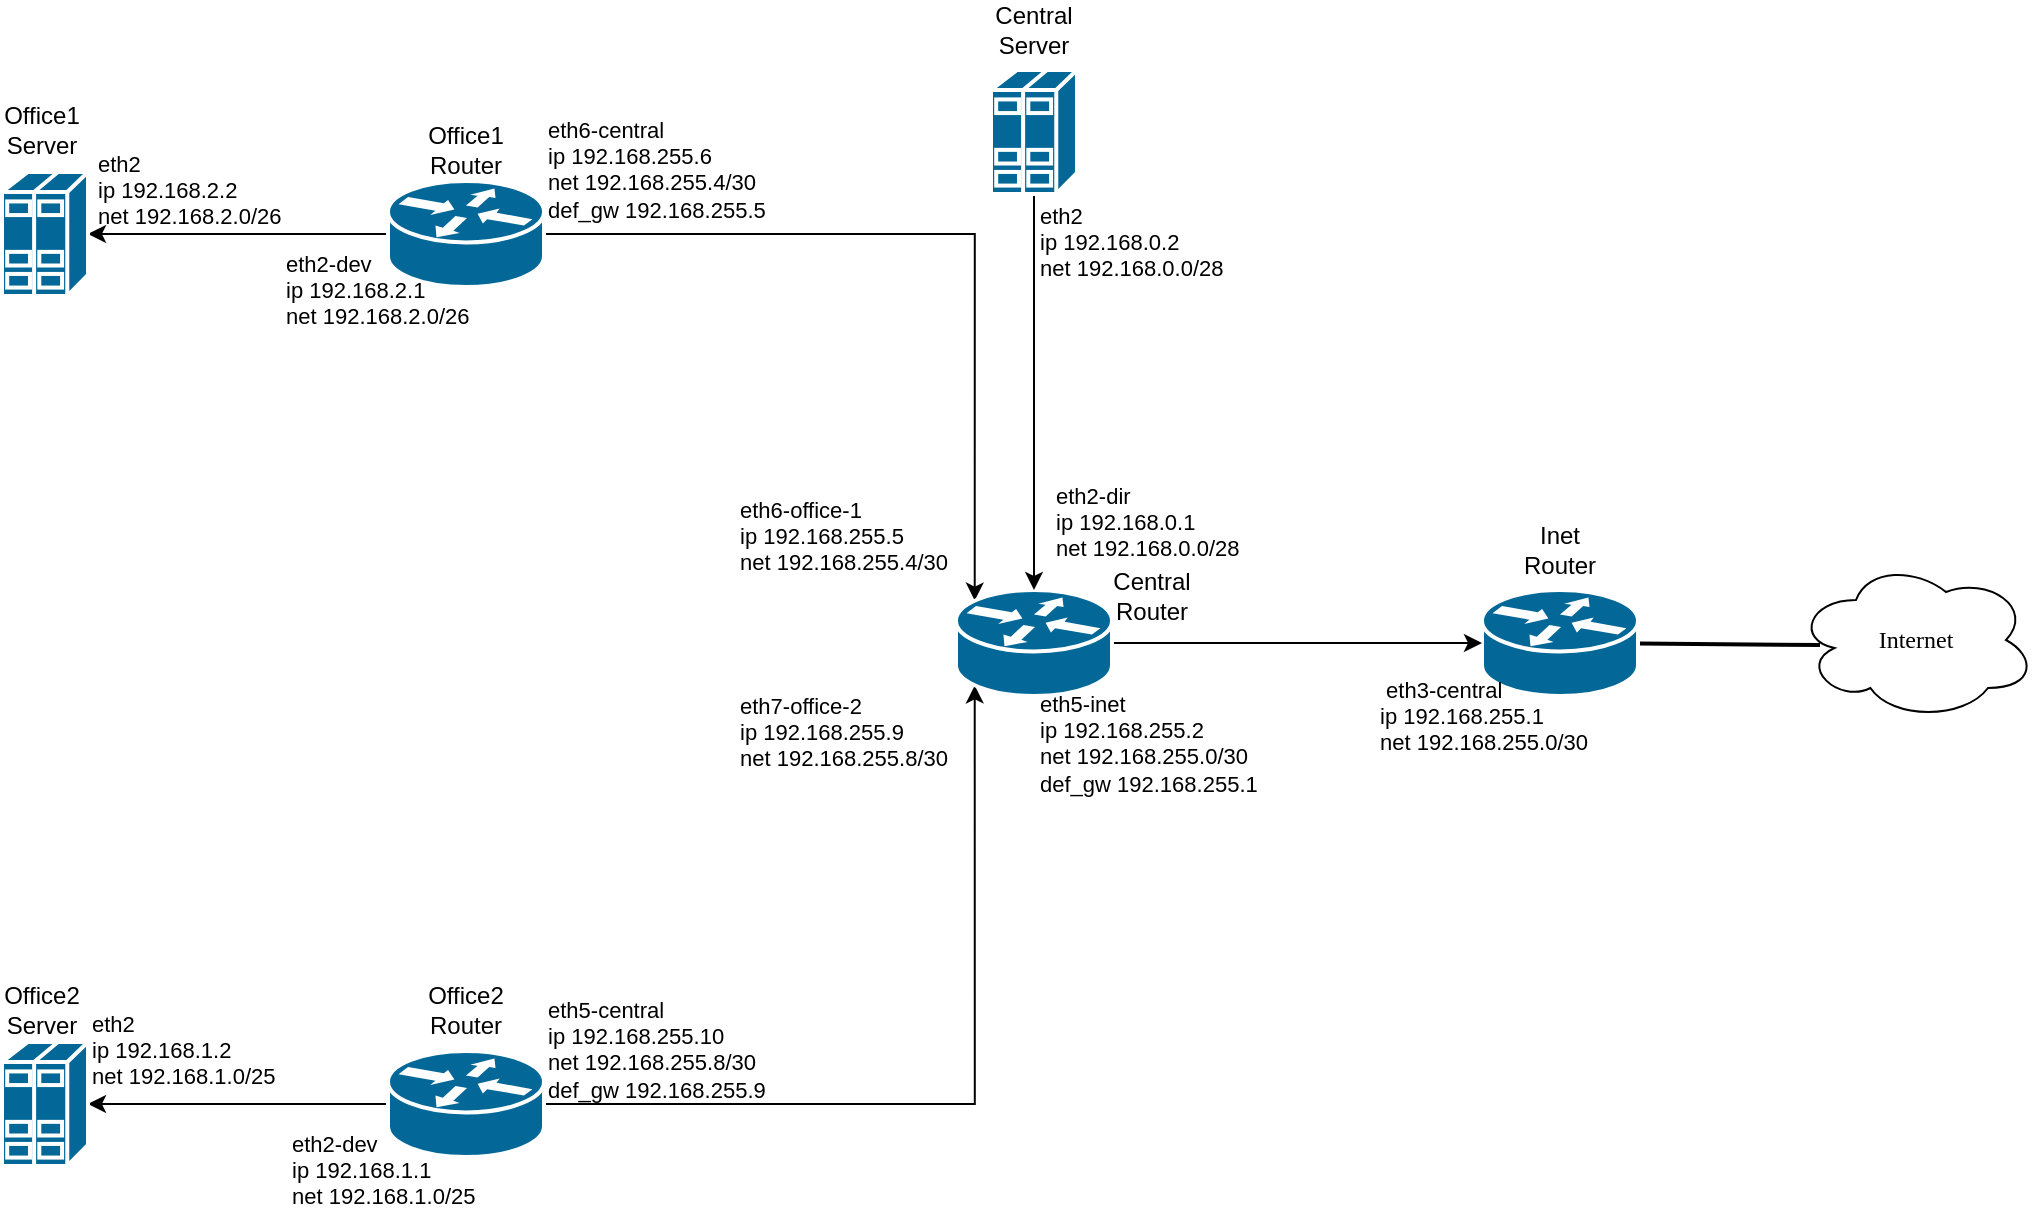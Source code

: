 <mxfile version="12.8.2" type="github"><diagram name="Page-1" id="c37626ed-c26b-45fb-9056-f9ebc6bb27b6"><mxGraphModel dx="16" dy="714" grid="1" gridSize="10" guides="1" tooltips="1" connect="1" arrows="1" fold="1" page="1" pageScale="1" pageWidth="1169" pageHeight="827" background="#ffffff" math="0" shadow="0"><root><mxCell id="0"/><mxCell id="1" parent="0"/><mxCell id="1c7a67bf8fd3230f-15" value="Internet" style="ellipse;shape=cloud;whiteSpace=wrap;html=1;rounded=0;shadow=0;comic=0;strokeWidth=1;fontFamily=Verdana;fontSize=12;" parent="1" vertex="1"><mxGeometry x="2127" y="375" width="120" height="80" as="geometry"/></mxCell><mxCell id="lrgR82ZIudtwPSwjuwNB-18" style="edgeStyle=orthogonalEdgeStyle;rounded=0;orthogonalLoop=1;jettySize=auto;html=1;exitX=0;exitY=0.5;exitDx=0;exitDy=0;exitPerimeter=0;entryX=1;entryY=0.5;entryDx=0;entryDy=0;entryPerimeter=0;" parent="1" source="1c7a67bf8fd3230f-46" target="lrgR82ZIudtwPSwjuwNB-8" edge="1"><mxGeometry relative="1" as="geometry"/></mxCell><mxCell id="lrgR82ZIudtwPSwjuwNB-21" style="edgeStyle=orthogonalEdgeStyle;rounded=0;orthogonalLoop=1;jettySize=auto;html=1;exitX=1;exitY=0.5;exitDx=0;exitDy=0;exitPerimeter=0;entryX=0.12;entryY=0.9;entryDx=0;entryDy=0;entryPerimeter=0;" parent="1" source="1c7a67bf8fd3230f-46" target="lrgR82ZIudtwPSwjuwNB-1" edge="1"><mxGeometry relative="1" as="geometry"/></mxCell><mxCell id="1c7a67bf8fd3230f-46" value="" style="shape=mxgraph.cisco.routers.router;html=1;dashed=0;fillColor=#036897;strokeColor=#ffffff;strokeWidth=2;verticalLabelPosition=bottom;verticalAlign=top;rounded=0;shadow=0;comic=0;fontFamily=Verdana;fontSize=12;" parent="1" vertex="1"><mxGeometry x="1423" y="620.5" width="78" height="53" as="geometry"/></mxCell><mxCell id="lrgR82ZIudtwPSwjuwNB-17" style="edgeStyle=orthogonalEdgeStyle;rounded=0;orthogonalLoop=1;jettySize=auto;html=1;exitX=0;exitY=0.5;exitDx=0;exitDy=0;exitPerimeter=0;entryX=1;entryY=0.5;entryDx=0;entryDy=0;entryPerimeter=0;" parent="1" source="1c7a67bf8fd3230f-47" target="lrgR82ZIudtwPSwjuwNB-7" edge="1"><mxGeometry relative="1" as="geometry"/></mxCell><mxCell id="lrgR82ZIudtwPSwjuwNB-20" style="edgeStyle=orthogonalEdgeStyle;rounded=0;orthogonalLoop=1;jettySize=auto;html=1;exitX=1;exitY=0.5;exitDx=0;exitDy=0;exitPerimeter=0;entryX=0.12;entryY=0.1;entryDx=0;entryDy=0;entryPerimeter=0;" parent="1" source="1c7a67bf8fd3230f-47" target="lrgR82ZIudtwPSwjuwNB-1" edge="1"><mxGeometry relative="1" as="geometry"/></mxCell><mxCell id="1c7a67bf8fd3230f-47" value="" style="shape=mxgraph.cisco.routers.router;html=1;dashed=0;fillColor=#036897;strokeColor=#ffffff;strokeWidth=2;verticalLabelPosition=bottom;verticalAlign=top;rounded=0;shadow=0;comic=0;fontFamily=Verdana;fontSize=12;" parent="1" vertex="1"><mxGeometry x="1423" y="185.5" width="78" height="53" as="geometry"/></mxCell><mxCell id="1c7a67bf8fd3230f-52" style="edgeStyle=none;html=1;labelBackgroundColor=none;startFill=0;endArrow=none;endFill=0;strokeWidth=2;fontFamily=Verdana;fontSize=12;entryX=0.1;entryY=0.531;entryDx=0;entryDy=0;entryPerimeter=0;" parent="1" source="1c7a67bf8fd3230f-48" target="1c7a67bf8fd3230f-15" edge="1"><mxGeometry relative="1" as="geometry"><mxPoint x="2000.004" y="415.958" as="targetPoint"/></mxGeometry></mxCell><mxCell id="1c7a67bf8fd3230f-48" value="" style="shape=mxgraph.cisco.routers.router;html=1;dashed=0;fillColor=#036897;strokeColor=#ffffff;strokeWidth=2;verticalLabelPosition=bottom;verticalAlign=top;rounded=0;shadow=0;comic=0;fontFamily=Verdana;fontSize=12;" parent="1" vertex="1"><mxGeometry x="1970" y="390" width="78" height="53" as="geometry"/></mxCell><mxCell id="lrgR82ZIudtwPSwjuwNB-22" style="edgeStyle=orthogonalEdgeStyle;rounded=0;orthogonalLoop=1;jettySize=auto;html=1;exitX=1;exitY=0.5;exitDx=0;exitDy=0;exitPerimeter=0;entryX=0;entryY=0.5;entryDx=0;entryDy=0;entryPerimeter=0;" parent="1" source="lrgR82ZIudtwPSwjuwNB-1" target="1c7a67bf8fd3230f-48" edge="1"><mxGeometry relative="1" as="geometry"/></mxCell><mxCell id="lrgR82ZIudtwPSwjuwNB-1" value="" style="shape=mxgraph.cisco.routers.router;html=1;dashed=0;fillColor=#036897;strokeColor=#ffffff;strokeWidth=2;verticalLabelPosition=bottom;verticalAlign=top;rounded=0;shadow=0;comic=0;fontFamily=Verdana;fontSize=12;" parent="1" vertex="1"><mxGeometry x="1707" y="390" width="78" height="53" as="geometry"/></mxCell><mxCell id="lrgR82ZIudtwPSwjuwNB-19" style="edgeStyle=orthogonalEdgeStyle;rounded=0;orthogonalLoop=1;jettySize=auto;html=1;exitX=0.5;exitY=1;exitDx=0;exitDy=0;exitPerimeter=0;entryX=0.5;entryY=0;entryDx=0;entryDy=0;entryPerimeter=0;" parent="1" source="lrgR82ZIudtwPSwjuwNB-6" target="lrgR82ZIudtwPSwjuwNB-1" edge="1"><mxGeometry relative="1" as="geometry"/></mxCell><mxCell id="lrgR82ZIudtwPSwjuwNB-6" value="" style="shape=mxgraph.cisco.servers.standard_host;html=1;pointerEvents=1;dashed=0;fillColor=#036897;strokeColor=#ffffff;strokeWidth=2;verticalLabelPosition=bottom;verticalAlign=top;align=center;outlineConnect=0;" parent="1" vertex="1"><mxGeometry x="1724.5" y="130" width="43" height="62" as="geometry"/></mxCell><mxCell id="lrgR82ZIudtwPSwjuwNB-7" value="" style="shape=mxgraph.cisco.servers.standard_host;html=1;pointerEvents=1;dashed=0;fillColor=#036897;strokeColor=#ffffff;strokeWidth=2;verticalLabelPosition=bottom;verticalAlign=top;align=center;outlineConnect=0;" parent="1" vertex="1"><mxGeometry x="1230" y="181" width="43" height="62" as="geometry"/></mxCell><mxCell id="lrgR82ZIudtwPSwjuwNB-8" value="" style="shape=mxgraph.cisco.servers.standard_host;html=1;pointerEvents=1;dashed=0;fillColor=#036897;strokeColor=#ffffff;strokeWidth=2;verticalLabelPosition=bottom;verticalAlign=top;align=center;outlineConnect=0;" parent="1" vertex="1"><mxGeometry x="1230" y="616" width="43" height="62" as="geometry"/></mxCell><mxCell id="lrgR82ZIudtwPSwjuwNB-23" value="Office1 Router" style="text;html=1;strokeColor=none;fillColor=none;align=center;verticalAlign=middle;whiteSpace=wrap;rounded=0;" parent="1" vertex="1"><mxGeometry x="1442" y="160" width="40" height="20" as="geometry"/></mxCell><mxCell id="lrgR82ZIudtwPSwjuwNB-24" value="Office2&lt;br&gt;Router" style="text;html=1;strokeColor=none;fillColor=none;align=center;verticalAlign=middle;whiteSpace=wrap;rounded=0;" parent="1" vertex="1"><mxGeometry x="1442" y="590" width="40" height="20" as="geometry"/></mxCell><mxCell id="lrgR82ZIudtwPSwjuwNB-25" value="Central&lt;br&gt;Router" style="text;html=1;strokeColor=none;fillColor=none;align=center;verticalAlign=middle;whiteSpace=wrap;rounded=0;" parent="1" vertex="1"><mxGeometry x="1785" y="383" width="40" height="20" as="geometry"/></mxCell><mxCell id="lrgR82ZIudtwPSwjuwNB-28" value="Office1&lt;br&gt;Server" style="text;html=1;strokeColor=none;fillColor=none;align=center;verticalAlign=middle;whiteSpace=wrap;rounded=0;" parent="1" vertex="1"><mxGeometry x="1230" y="150" width="40" height="20" as="geometry"/></mxCell><mxCell id="lrgR82ZIudtwPSwjuwNB-29" value="Office2&lt;br&gt;Server" style="text;html=1;strokeColor=none;fillColor=none;align=center;verticalAlign=middle;whiteSpace=wrap;rounded=0;" parent="1" vertex="1"><mxGeometry x="1230" y="590" width="40" height="20" as="geometry"/></mxCell><mxCell id="lrgR82ZIudtwPSwjuwNB-30" value="Central&lt;br&gt;Server" style="text;html=1;strokeColor=none;fillColor=none;align=center;verticalAlign=middle;whiteSpace=wrap;rounded=0;" parent="1" vertex="1"><mxGeometry x="1726" y="100" width="40" height="20" as="geometry"/></mxCell><mxCell id="lrgR82ZIudtwPSwjuwNB-31" value="Inet Router" style="text;html=1;strokeColor=none;fillColor=none;align=center;verticalAlign=middle;whiteSpace=wrap;rounded=0;" parent="1" vertex="1"><mxGeometry x="1989" y="360" width="40" height="20" as="geometry"/></mxCell><mxCell id="BSUybrdeuBqUw4PEqa42-3" value="&lt;div style=&quot;font-size: 11px&quot;&gt;&lt;font style=&quot;font-size: 11px&quot;&gt;eth6-office-1&lt;/font&gt;&lt;/div&gt;&lt;div style=&quot;font-size: 11px&quot;&gt;&lt;font style=&quot;font-size: 11px&quot;&gt;ip 192.168.255.5&lt;/font&gt;&lt;/div&gt;&lt;div style=&quot;font-size: 11px&quot;&gt;&lt;font style=&quot;font-size: 11px&quot;&gt;net 192.168.255.4/30&lt;/font&gt;&lt;/div&gt;" style="text;html=1;strokeColor=none;fillColor=none;align=left;verticalAlign=middle;whiteSpace=wrap;rounded=0;" vertex="1" parent="1"><mxGeometry x="1597" y="343" width="110" height="40" as="geometry"/></mxCell><mxCell id="BSUybrdeuBqUw4PEqa42-7" value="&lt;div style=&quot;font-size: 11px&quot;&gt;&lt;font style=&quot;font-size: 11px&quot;&gt;eth2-dir&lt;/font&gt;&lt;/div&gt;&lt;div style=&quot;font-size: 11px&quot;&gt;&lt;font style=&quot;font-size: 11px&quot;&gt;ip 192.168.0.1&lt;/font&gt;&lt;/div&gt;&lt;div style=&quot;font-size: 11px&quot;&gt;&lt;font style=&quot;font-size: 11px&quot;&gt;net 192.168.0.0/28&lt;/font&gt;&lt;/div&gt;" style="text;html=1;strokeColor=none;fillColor=none;align=left;verticalAlign=middle;whiteSpace=wrap;rounded=0;" vertex="1" parent="1"><mxGeometry x="1755" y="335.5" width="100" height="40" as="geometry"/></mxCell><mxCell id="BSUybrdeuBqUw4PEqa42-8" value="&lt;div style=&quot;font-size: 11px&quot;&gt;&lt;font style=&quot;font-size: 11px&quot;&gt;eth7-office-2&lt;/font&gt;&lt;/div&gt;&lt;div style=&quot;font-size: 11px&quot;&gt;&lt;font style=&quot;font-size: 11px&quot;&gt;ip 192.168.255.9&lt;/font&gt;&lt;/div&gt;&lt;div style=&quot;font-size: 11px&quot;&gt;&lt;font style=&quot;font-size: 11px&quot;&gt;net 192.168.255.8/30&lt;/font&gt;&lt;/div&gt;" style="text;html=1;strokeColor=none;fillColor=none;align=left;verticalAlign=middle;whiteSpace=wrap;rounded=0;" vertex="1" parent="1"><mxGeometry x="1597" y="443" width="112" height="35" as="geometry"/></mxCell><mxCell id="BSUybrdeuBqUw4PEqa42-9" value="&lt;div style=&quot;font-size: 11px&quot;&gt;&lt;font style=&quot;font-size: 11px&quot;&gt;&amp;nbsp;eth3-central&lt;/font&gt;&lt;/div&gt;&lt;div style=&quot;font-size: 11px&quot;&gt;&lt;font style=&quot;font-size: 11px&quot;&gt;ip 192.168.255.1&lt;/font&gt;&lt;/div&gt;&lt;div style=&quot;font-size: 11px&quot;&gt;&lt;font style=&quot;font-size: 11px&quot;&gt;net 192.168.255.0/30&lt;/font&gt;&lt;/div&gt;" style="text;html=1;strokeColor=none;fillColor=none;align=left;verticalAlign=middle;whiteSpace=wrap;rounded=0;" vertex="1" parent="1"><mxGeometry x="1917" y="430" width="112" height="46.5" as="geometry"/></mxCell><mxCell id="BSUybrdeuBqUw4PEqa42-10" value="&lt;div style=&quot;font-size: 11px&quot;&gt;&lt;font style=&quot;font-size: 11px&quot;&gt;eth5-inet&lt;/font&gt;&lt;/div&gt;&lt;div style=&quot;font-size: 11px&quot;&gt;&lt;font style=&quot;font-size: 11px&quot;&gt;ip 192.168.255.2&lt;/font&gt;&lt;/div&gt;&lt;div style=&quot;font-size: 11px&quot;&gt;&lt;font style=&quot;font-size: 11px&quot;&gt;net 192.168.255.0/30&lt;/font&gt;&lt;/div&gt;&lt;div&gt;&lt;font&gt;&lt;span style=&quot;font-size: 11px&quot;&gt;def_gw 192.168.255.1&lt;/span&gt;&lt;br&gt;&lt;/font&gt;&lt;/div&gt;" style="text;html=1;strokeColor=none;fillColor=none;align=left;verticalAlign=middle;whiteSpace=wrap;rounded=0;" vertex="1" parent="1"><mxGeometry x="1747" y="443" width="120" height="47" as="geometry"/></mxCell><mxCell id="BSUybrdeuBqUw4PEqa42-11" style="edgeStyle=orthogonalEdgeStyle;rounded=0;orthogonalLoop=1;jettySize=auto;html=1;exitX=0.5;exitY=1;exitDx=0;exitDy=0;" edge="1" parent="1" source="lrgR82ZIudtwPSwjuwNB-25" target="lrgR82ZIudtwPSwjuwNB-25"><mxGeometry relative="1" as="geometry"/></mxCell><mxCell id="BSUybrdeuBqUw4PEqa42-15" value="&lt;div style=&quot;font-size: 11px&quot;&gt;&lt;font style=&quot;font-size: 11px&quot;&gt;eth2&lt;/font&gt;&lt;/div&gt;&lt;div style=&quot;font-size: 11px&quot;&gt;&lt;font style=&quot;font-size: 11px&quot;&gt;ip 192.168.0.2&lt;/font&gt;&lt;/div&gt;&lt;div style=&quot;font-size: 11px&quot;&gt;&lt;font style=&quot;font-size: 11px&quot;&gt;net 192.168.0.0/28&lt;/font&gt;&lt;/div&gt;" style="text;html=1;strokeColor=none;fillColor=none;align=left;verticalAlign=middle;whiteSpace=wrap;rounded=0;" vertex="1" parent="1"><mxGeometry x="1747" y="192" width="120" height="48" as="geometry"/></mxCell><mxCell id="BSUybrdeuBqUw4PEqa42-16" value="&lt;div style=&quot;font-size: 11px&quot;&gt;&lt;font style=&quot;font-size: 11px&quot;&gt;eth6-central&lt;/font&gt;&lt;/div&gt;&lt;div style=&quot;font-size: 11px&quot;&gt;&lt;font style=&quot;font-size: 11px&quot;&gt;ip 192.168.255.6&lt;/font&gt;&lt;/div&gt;&lt;div style=&quot;font-size: 11px&quot;&gt;&lt;font style=&quot;font-size: 11px&quot;&gt;net 192.168.255.4/30&lt;/font&gt;&lt;/div&gt;&lt;div&gt;&lt;font&gt;&lt;span style=&quot;font-size: 11px&quot;&gt;def_gw 192.168.255.5&lt;/span&gt;&lt;br&gt;&lt;/font&gt;&lt;/div&gt;" style="text;html=1;strokeColor=none;fillColor=none;align=left;verticalAlign=middle;whiteSpace=wrap;rounded=0;" vertex="1" parent="1"><mxGeometry x="1501" y="160" width="126" height="40" as="geometry"/></mxCell><mxCell id="BSUybrdeuBqUw4PEqa42-17" value="&lt;div style=&quot;font-size: 11px&quot;&gt;&lt;font style=&quot;font-size: 11px&quot;&gt;eth5-central&lt;/font&gt;&lt;/div&gt;&lt;div style=&quot;font-size: 11px&quot;&gt;&lt;font style=&quot;font-size: 11px&quot;&gt;ip 192.168.255.10&lt;/font&gt;&lt;/div&gt;&lt;div style=&quot;font-size: 11px&quot;&gt;&lt;font style=&quot;font-size: 11px&quot;&gt;net 192.168.255.8/30&lt;/font&gt;&lt;/div&gt;&lt;div&gt;&lt;font&gt;&lt;span style=&quot;font-size: 11px&quot;&gt;def_gw 192.168.255.9&lt;/span&gt;&lt;br&gt;&lt;/font&gt;&lt;/div&gt;" style="text;html=1;strokeColor=none;fillColor=none;align=left;verticalAlign=middle;whiteSpace=wrap;rounded=0;" vertex="1" parent="1"><mxGeometry x="1501" y="600" width="116" height="40" as="geometry"/></mxCell><mxCell id="BSUybrdeuBqUw4PEqa42-19" value="&lt;div style=&quot;font-size: 11px&quot;&gt;&lt;font style=&quot;font-size: 11px&quot;&gt;eth2&lt;/font&gt;&lt;/div&gt;&lt;div style=&quot;font-size: 11px&quot;&gt;&lt;font style=&quot;font-size: 11px&quot;&gt;ip 192.168.2.2&lt;/font&gt;&lt;/div&gt;&lt;div style=&quot;font-size: 11px&quot;&gt;&lt;font style=&quot;font-size: 11px&quot;&gt;net 192.168.2.0/26&lt;/font&gt;&lt;/div&gt;" style="text;html=1;strokeColor=none;fillColor=none;align=left;verticalAlign=middle;whiteSpace=wrap;rounded=0;" vertex="1" parent="1"><mxGeometry x="1276" y="170" width="100" height="40" as="geometry"/></mxCell><mxCell id="BSUybrdeuBqUw4PEqa42-20" value="&lt;div style=&quot;font-size: 11px&quot;&gt;&lt;font style=&quot;font-size: 11px&quot;&gt;eth2-dev&lt;/font&gt;&lt;/div&gt;&lt;div style=&quot;font-size: 11px&quot;&gt;&lt;font style=&quot;font-size: 11px&quot;&gt;ip 192.168.2.1&lt;/font&gt;&lt;/div&gt;&lt;div style=&quot;font-size: 11px&quot;&gt;&lt;font style=&quot;font-size: 11px&quot;&gt;net 192.168.2.0/26&lt;/font&gt;&lt;/div&gt;" style="text;html=1;strokeColor=none;fillColor=none;align=left;verticalAlign=middle;whiteSpace=wrap;rounded=0;" vertex="1" parent="1"><mxGeometry x="1370" y="220" width="100" height="40" as="geometry"/></mxCell><mxCell id="BSUybrdeuBqUw4PEqa42-21" value="&lt;div style=&quot;font-size: 11px&quot;&gt;&lt;font style=&quot;font-size: 11px&quot;&gt;eth2&lt;/font&gt;&lt;/div&gt;&lt;div style=&quot;font-size: 11px&quot;&gt;&lt;font style=&quot;font-size: 11px&quot;&gt;ip 192.168.1.2&lt;/font&gt;&lt;/div&gt;&lt;div style=&quot;font-size: 11px&quot;&gt;&lt;font style=&quot;font-size: 11px&quot;&gt;net 192.168.1.0/25&lt;/font&gt;&lt;/div&gt;" style="text;html=1;strokeColor=none;fillColor=none;align=left;verticalAlign=middle;whiteSpace=wrap;rounded=0;" vertex="1" parent="1"><mxGeometry x="1273" y="600" width="100" height="40" as="geometry"/></mxCell><mxCell id="BSUybrdeuBqUw4PEqa42-22" value="&lt;div style=&quot;font-size: 11px&quot;&gt;&lt;font style=&quot;font-size: 11px&quot;&gt;eth2-dev&lt;/font&gt;&lt;/div&gt;&lt;div style=&quot;font-size: 11px&quot;&gt;&lt;font style=&quot;font-size: 11px&quot;&gt;ip 192.168.1.1&lt;/font&gt;&lt;/div&gt;&lt;div style=&quot;font-size: 11px&quot;&gt;&lt;font style=&quot;font-size: 11px&quot;&gt;net 192.168.1.0/25&lt;/font&gt;&lt;/div&gt;" style="text;html=1;strokeColor=none;fillColor=none;align=left;verticalAlign=middle;whiteSpace=wrap;rounded=0;" vertex="1" parent="1"><mxGeometry x="1373" y="660" width="100" height="40" as="geometry"/></mxCell></root></mxGraphModel></diagram></mxfile>